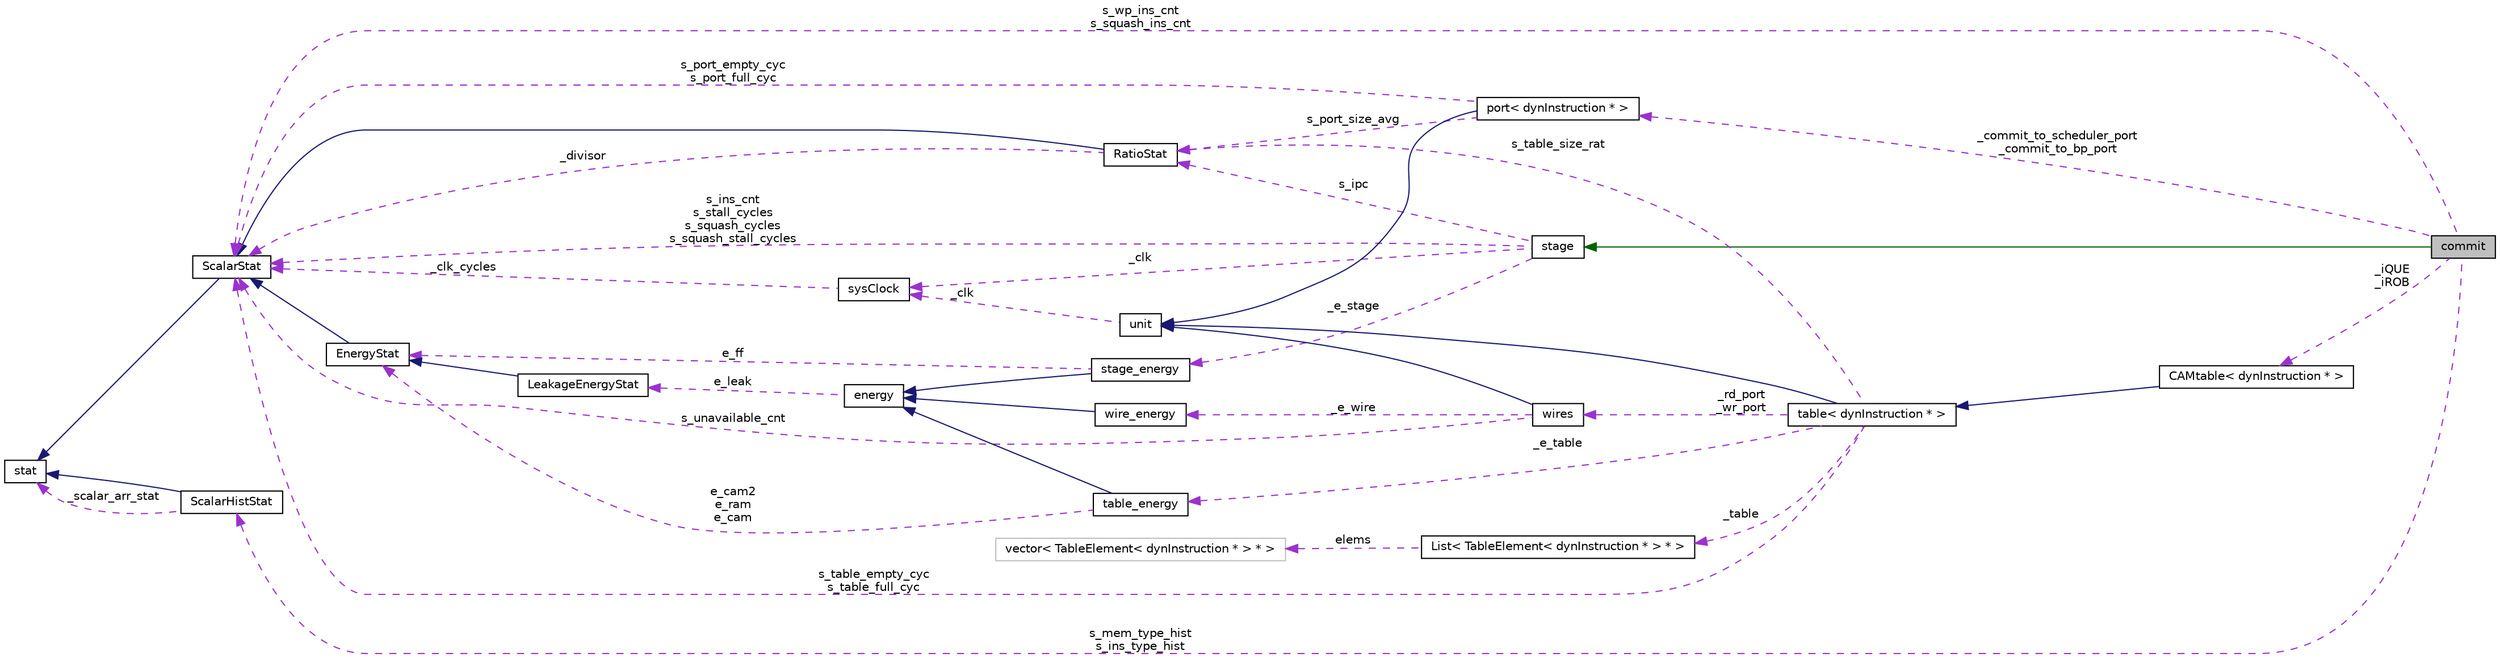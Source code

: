 digraph G
{
  edge [fontname="Helvetica",fontsize="10",labelfontname="Helvetica",labelfontsize="10"];
  node [fontname="Helvetica",fontsize="10",shape=record];
  rankdir=LR;
  Node1 [label="commit",height=0.2,width=0.4,color="black", fillcolor="grey75", style="filled" fontcolor="black"];
  Node2 -> Node1 [dir=back,color="darkgreen",fontsize="10",style="solid",fontname="Helvetica"];
  Node2 [label="stage",height=0.2,width=0.4,color="black", fillcolor="white", style="filled",URL="$classstage.html"];
  Node3 -> Node2 [dir=back,color="darkorchid3",fontsize="10",style="dashed",label="s_ins_cnt\ns_stall_cycles\ns_squash_cycles\ns_squash_stall_cycles",fontname="Helvetica"];
  Node3 [label="ScalarStat",height=0.2,width=0.4,color="black", fillcolor="white", style="filled",URL="$classScalarStat.html"];
  Node4 -> Node3 [dir=back,color="midnightblue",fontsize="10",style="solid",fontname="Helvetica"];
  Node4 [label="stat",height=0.2,width=0.4,color="black", fillcolor="white", style="filled",URL="$classstat.html"];
  Node5 -> Node2 [dir=back,color="darkorchid3",fontsize="10",style="dashed",label="s_ipc",fontname="Helvetica"];
  Node5 [label="RatioStat",height=0.2,width=0.4,color="black", fillcolor="white", style="filled",URL="$classRatioStat.html"];
  Node3 -> Node5 [dir=back,color="midnightblue",fontsize="10",style="solid",fontname="Helvetica"];
  Node3 -> Node5 [dir=back,color="darkorchid3",fontsize="10",style="dashed",label="_divisor",fontname="Helvetica"];
  Node6 -> Node2 [dir=back,color="darkorchid3",fontsize="10",style="dashed",label="_clk",fontname="Helvetica"];
  Node6 [label="sysClock",height=0.2,width=0.4,color="black", fillcolor="white", style="filled",URL="$classsysClock.html"];
  Node3 -> Node6 [dir=back,color="darkorchid3",fontsize="10",style="dashed",label="_clk_cycles",fontname="Helvetica"];
  Node7 -> Node2 [dir=back,color="darkorchid3",fontsize="10",style="dashed",label="_e_stage",fontname="Helvetica"];
  Node7 [label="stage_energy",height=0.2,width=0.4,color="black", fillcolor="white", style="filled",URL="$classstage__energy.html"];
  Node8 -> Node7 [dir=back,color="midnightblue",fontsize="10",style="solid",fontname="Helvetica"];
  Node8 [label="energy",height=0.2,width=0.4,color="black", fillcolor="white", style="filled",URL="$classenergy.html"];
  Node9 -> Node8 [dir=back,color="darkorchid3",fontsize="10",style="dashed",label="e_leak",fontname="Helvetica"];
  Node9 [label="LeakageEnergyStat",height=0.2,width=0.4,color="black", fillcolor="white", style="filled",URL="$classLeakageEnergyStat.html"];
  Node10 -> Node9 [dir=back,color="midnightblue",fontsize="10",style="solid",fontname="Helvetica"];
  Node10 [label="EnergyStat",height=0.2,width=0.4,color="black", fillcolor="white", style="filled",URL="$classEnergyStat.html"];
  Node3 -> Node10 [dir=back,color="midnightblue",fontsize="10",style="solid",fontname="Helvetica"];
  Node10 -> Node7 [dir=back,color="darkorchid3",fontsize="10",style="dashed",label="e_ff",fontname="Helvetica"];
  Node3 -> Node1 [dir=back,color="darkorchid3",fontsize="10",style="dashed",label="s_wp_ins_cnt\ns_squash_ins_cnt",fontname="Helvetica"];
  Node11 -> Node1 [dir=back,color="darkorchid3",fontsize="10",style="dashed",label="s_mem_type_hist\ns_ins_type_hist",fontname="Helvetica"];
  Node11 [label="ScalarHistStat",height=0.2,width=0.4,color="black", fillcolor="white", style="filled",URL="$classScalarHistStat.html"];
  Node4 -> Node11 [dir=back,color="midnightblue",fontsize="10",style="solid",fontname="Helvetica"];
  Node4 -> Node11 [dir=back,color="darkorchid3",fontsize="10",style="dashed",label="_scalar_arr_stat",fontname="Helvetica"];
  Node12 -> Node1 [dir=back,color="darkorchid3",fontsize="10",style="dashed",label="_commit_to_scheduler_port\n_commit_to_bp_port",fontname="Helvetica"];
  Node12 [label="port\< dynInstruction * \>",height=0.2,width=0.4,color="black", fillcolor="white", style="filled",URL="$classport.html"];
  Node13 -> Node12 [dir=back,color="midnightblue",fontsize="10",style="solid",fontname="Helvetica"];
  Node13 [label="unit",height=0.2,width=0.4,color="black", fillcolor="white", style="filled",URL="$classunit.html"];
  Node6 -> Node13 [dir=back,color="darkorchid3",fontsize="10",style="dashed",label="_clk",fontname="Helvetica"];
  Node3 -> Node12 [dir=back,color="darkorchid3",fontsize="10",style="dashed",label="s_port_empty_cyc\ns_port_full_cyc",fontname="Helvetica"];
  Node5 -> Node12 [dir=back,color="darkorchid3",fontsize="10",style="dashed",label="s_port_size_avg",fontname="Helvetica"];
  Node14 -> Node1 [dir=back,color="darkorchid3",fontsize="10",style="dashed",label="_iQUE\n_iROB",fontname="Helvetica"];
  Node14 [label="CAMtable\< dynInstruction * \>",height=0.2,width=0.4,color="black", fillcolor="white", style="filled",URL="$classCAMtable.html"];
  Node15 -> Node14 [dir=back,color="midnightblue",fontsize="10",style="solid",fontname="Helvetica"];
  Node15 [label="table\< dynInstruction * \>",height=0.2,width=0.4,color="black", fillcolor="white", style="filled",URL="$classtable.html"];
  Node13 -> Node15 [dir=back,color="midnightblue",fontsize="10",style="solid",fontname="Helvetica"];
  Node3 -> Node15 [dir=back,color="darkorchid3",fontsize="10",style="dashed",label="s_table_empty_cyc\ns_table_full_cyc",fontname="Helvetica"];
  Node5 -> Node15 [dir=back,color="darkorchid3",fontsize="10",style="dashed",label="s_table_size_rat",fontname="Helvetica"];
  Node16 -> Node15 [dir=back,color="darkorchid3",fontsize="10",style="dashed",label="_rd_port\n_wr_port",fontname="Helvetica"];
  Node16 [label="wires",height=0.2,width=0.4,color="black", fillcolor="white", style="filled",URL="$classwires.html"];
  Node13 -> Node16 [dir=back,color="midnightblue",fontsize="10",style="solid",fontname="Helvetica"];
  Node3 -> Node16 [dir=back,color="darkorchid3",fontsize="10",style="dashed",label="s_unavailable_cnt",fontname="Helvetica"];
  Node17 -> Node16 [dir=back,color="darkorchid3",fontsize="10",style="dashed",label="_e_wire",fontname="Helvetica"];
  Node17 [label="wire_energy",height=0.2,width=0.4,color="black", fillcolor="white", style="filled",URL="$classwire__energy.html"];
  Node8 -> Node17 [dir=back,color="midnightblue",fontsize="10",style="solid",fontname="Helvetica"];
  Node18 -> Node15 [dir=back,color="darkorchid3",fontsize="10",style="dashed",label="_e_table",fontname="Helvetica"];
  Node18 [label="table_energy",height=0.2,width=0.4,color="black", fillcolor="white", style="filled",URL="$classtable__energy.html"];
  Node8 -> Node18 [dir=back,color="midnightblue",fontsize="10",style="solid",fontname="Helvetica"];
  Node10 -> Node18 [dir=back,color="darkorchid3",fontsize="10",style="dashed",label="e_cam2\ne_ram\ne_cam",fontname="Helvetica"];
  Node19 -> Node15 [dir=back,color="darkorchid3",fontsize="10",style="dashed",label="_table",fontname="Helvetica"];
  Node19 [label="List\< TableElement\< dynInstruction * \> * \>",height=0.2,width=0.4,color="black", fillcolor="white", style="filled",URL="$classList.html"];
  Node20 -> Node19 [dir=back,color="darkorchid3",fontsize="10",style="dashed",label="elems",fontname="Helvetica"];
  Node20 [label="vector\< TableElement\< dynInstruction * \> * \>",height=0.2,width=0.4,color="grey75", fillcolor="white", style="filled"];
}
